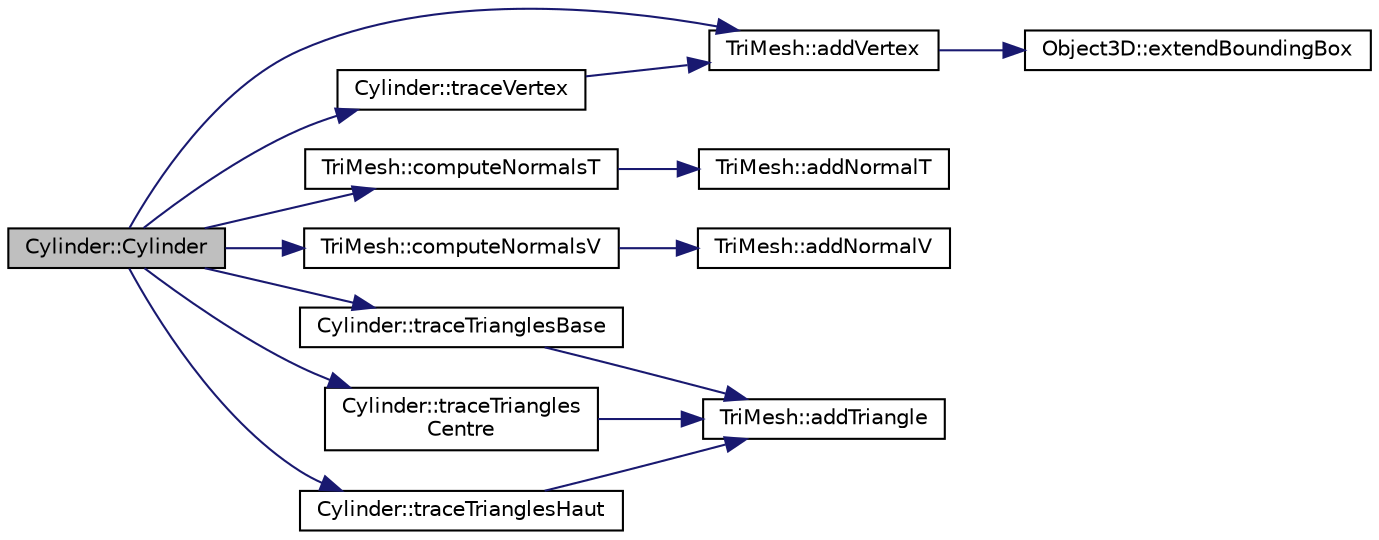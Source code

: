 digraph "Cylinder::Cylinder"
{
  edge [fontname="Helvetica",fontsize="10",labelfontname="Helvetica",labelfontsize="10"];
  node [fontname="Helvetica",fontsize="10",shape=record];
  rankdir="LR";
  Node1 [label="Cylinder::Cylinder",height=0.2,width=0.4,color="black", fillcolor="grey75", style="filled", fontcolor="black"];
  Node1 -> Node2 [color="midnightblue",fontsize="10",style="solid",fontname="Helvetica"];
  Node2 [label="TriMesh::addVertex",height=0.2,width=0.4,color="black", fillcolor="white", style="filled",URL="$classTriMesh.html#ae0d2c0bdf6b91931ee86aa51c8bfc29d"];
  Node2 -> Node3 [color="midnightblue",fontsize="10",style="solid",fontname="Helvetica"];
  Node3 [label="Object3D::extendBoundingBox",height=0.2,width=0.4,color="black", fillcolor="white", style="filled",URL="$classObject3D.html#a3b86fbd9b122140b1ed68461abb1e583"];
  Node1 -> Node4 [color="midnightblue",fontsize="10",style="solid",fontname="Helvetica"];
  Node4 [label="TriMesh::computeNormalsT",height=0.2,width=0.4,color="black", fillcolor="white", style="filled",URL="$classTriMesh.html#a7a0ccea06db5bee5972cf601bd48510a"];
  Node4 -> Node5 [color="midnightblue",fontsize="10",style="solid",fontname="Helvetica"];
  Node5 [label="TriMesh::addNormalT",height=0.2,width=0.4,color="black", fillcolor="white", style="filled",URL="$classTriMesh.html#a32967a7d13c9cecd5ba93a89e0409f7d"];
  Node1 -> Node6 [color="midnightblue",fontsize="10",style="solid",fontname="Helvetica"];
  Node6 [label="TriMesh::computeNormalsV",height=0.2,width=0.4,color="black", fillcolor="white", style="filled",URL="$classTriMesh.html#a2afd756d3720ffa295ad29bab3d3a77e"];
  Node6 -> Node7 [color="midnightblue",fontsize="10",style="solid",fontname="Helvetica"];
  Node7 [label="TriMesh::addNormalV",height=0.2,width=0.4,color="black", fillcolor="white", style="filled",URL="$classTriMesh.html#a36f8783ffc98a97b5b022060609b7c55"];
  Node1 -> Node8 [color="midnightblue",fontsize="10",style="solid",fontname="Helvetica"];
  Node8 [label="Cylinder::traceTrianglesBase",height=0.2,width=0.4,color="black", fillcolor="white", style="filled",URL="$classCylinder.html#ac5cf510b34bb508ac99448515f234941"];
  Node8 -> Node9 [color="midnightblue",fontsize="10",style="solid",fontname="Helvetica"];
  Node9 [label="TriMesh::addTriangle",height=0.2,width=0.4,color="black", fillcolor="white", style="filled",URL="$classTriMesh.html#af42d53d768083eb29b591a712037fcef"];
  Node1 -> Node10 [color="midnightblue",fontsize="10",style="solid",fontname="Helvetica"];
  Node10 [label="Cylinder::traceTriangles\lCentre",height=0.2,width=0.4,color="black", fillcolor="white", style="filled",URL="$classCylinder.html#a8c17d6a2edbfd6cc38fc4d6f46cc5ffd"];
  Node10 -> Node9 [color="midnightblue",fontsize="10",style="solid",fontname="Helvetica"];
  Node1 -> Node11 [color="midnightblue",fontsize="10",style="solid",fontname="Helvetica"];
  Node11 [label="Cylinder::traceTrianglesHaut",height=0.2,width=0.4,color="black", fillcolor="white", style="filled",URL="$classCylinder.html#a9cdaa4730d300debba65e6db04fb2ac1"];
  Node11 -> Node9 [color="midnightblue",fontsize="10",style="solid",fontname="Helvetica"];
  Node1 -> Node12 [color="midnightblue",fontsize="10",style="solid",fontname="Helvetica"];
  Node12 [label="Cylinder::traceVertex",height=0.2,width=0.4,color="black", fillcolor="white", style="filled",URL="$classCylinder.html#ab9f5ffdbf851d7c1d21d2e5467cc4853"];
  Node12 -> Node2 [color="midnightblue",fontsize="10",style="solid",fontname="Helvetica"];
}
